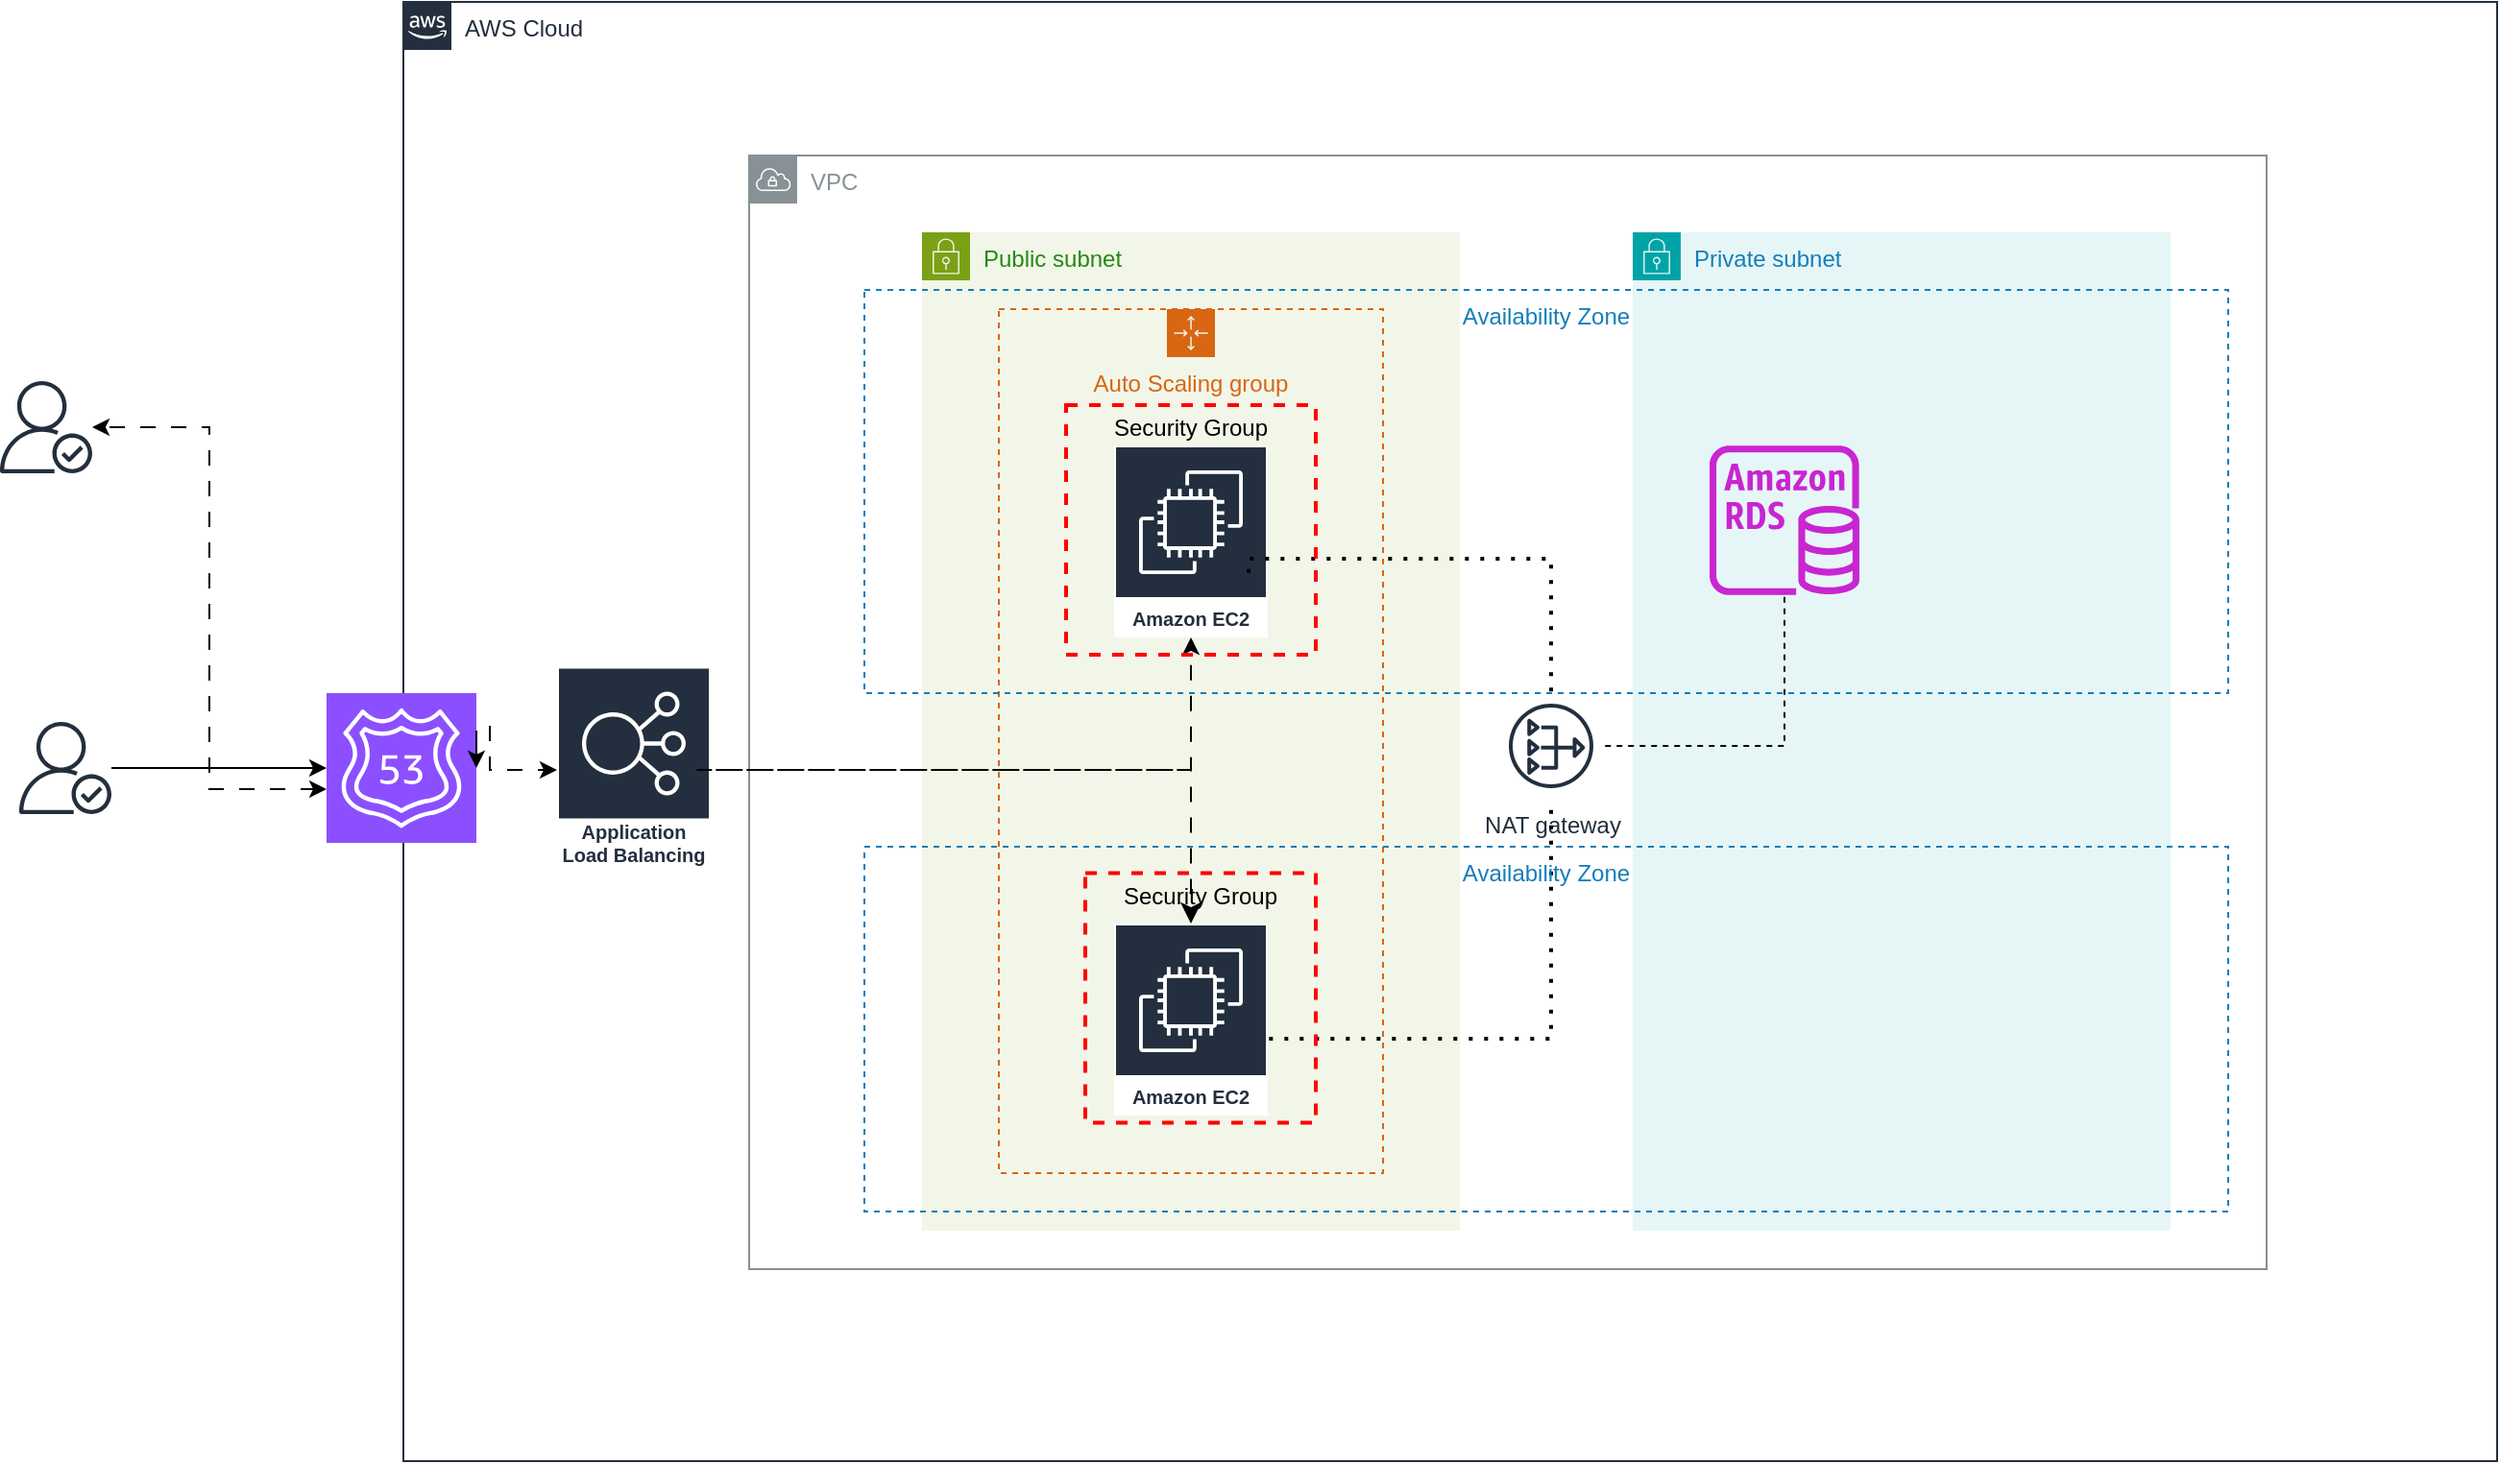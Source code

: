 <mxfile version="24.0.2" type="github">
  <diagram name="Page-1" id="-6b6y5ABlxM_4fnhheDl">
    <mxGraphModel dx="3246" dy="844" grid="1" gridSize="10" guides="1" tooltips="1" connect="1" arrows="1" fold="1" page="1" pageScale="1" pageWidth="1100" pageHeight="850" math="0" shadow="0">
      <root>
        <mxCell id="0" />
        <mxCell id="1" parent="0" />
        <mxCell id="KY4kB758Y9vI2yNSKOHS-4" value="AWS Cloud" style="points=[[0,0],[0.25,0],[0.5,0],[0.75,0],[1,0],[1,0.25],[1,0.5],[1,0.75],[1,1],[0.75,1],[0.5,1],[0.25,1],[0,1],[0,0.75],[0,0.5],[0,0.25]];outlineConnect=0;gradientColor=none;html=1;whiteSpace=wrap;fontSize=12;fontStyle=0;container=1;pointerEvents=0;collapsible=0;recursiveResize=0;shape=mxgraph.aws4.group;grIcon=mxgraph.aws4.group_aws_cloud_alt;strokeColor=#232F3E;fillColor=none;verticalAlign=top;align=left;spacingLeft=30;fontColor=#232F3E;dashed=0;" parent="1" vertex="1">
          <mxGeometry x="10" y="50" width="1090" height="760" as="geometry" />
        </mxCell>
        <mxCell id="KY4kB758Y9vI2yNSKOHS-5" value="VPC" style="sketch=0;outlineConnect=0;gradientColor=none;html=1;whiteSpace=wrap;fontSize=12;fontStyle=0;shape=mxgraph.aws4.group;grIcon=mxgraph.aws4.group_vpc;strokeColor=#879196;fillColor=none;verticalAlign=top;align=left;spacingLeft=30;fontColor=#879196;dashed=0;" parent="KY4kB758Y9vI2yNSKOHS-4" vertex="1">
          <mxGeometry x="180" y="80" width="790" height="580" as="geometry" />
        </mxCell>
        <mxCell id="KY4kB758Y9vI2yNSKOHS-7" value="Private subnet" style="points=[[0,0],[0.25,0],[0.5,0],[0.75,0],[1,0],[1,0.25],[1,0.5],[1,0.75],[1,1],[0.75,1],[0.5,1],[0.25,1],[0,1],[0,0.75],[0,0.5],[0,0.25]];outlineConnect=0;gradientColor=none;html=1;whiteSpace=wrap;fontSize=12;fontStyle=0;container=1;pointerEvents=0;collapsible=0;recursiveResize=0;shape=mxgraph.aws4.group;grIcon=mxgraph.aws4.group_security_group;grStroke=0;strokeColor=#00A4A6;fillColor=#E6F6F7;verticalAlign=top;align=left;spacingLeft=30;fontColor=#147EBA;dashed=0;" parent="KY4kB758Y9vI2yNSKOHS-4" vertex="1">
          <mxGeometry x="640" y="120" width="280" height="520" as="geometry" />
        </mxCell>
        <mxCell id="KY4kB758Y9vI2yNSKOHS-8" value="Public subnet" style="points=[[0,0],[0.25,0],[0.5,0],[0.75,0],[1,0],[1,0.25],[1,0.5],[1,0.75],[1,1],[0.75,1],[0.5,1],[0.25,1],[0,1],[0,0.75],[0,0.5],[0,0.25]];outlineConnect=0;gradientColor=none;html=1;whiteSpace=wrap;fontSize=12;fontStyle=0;container=1;pointerEvents=0;collapsible=0;recursiveResize=0;shape=mxgraph.aws4.group;grIcon=mxgraph.aws4.group_security_group;grStroke=0;strokeColor=#7AA116;fillColor=#F2F6E8;verticalAlign=top;align=left;spacingLeft=30;fontColor=#248814;dashed=0;" parent="KY4kB758Y9vI2yNSKOHS-4" vertex="1">
          <mxGeometry x="270" y="120" width="280" height="520" as="geometry" />
        </mxCell>
        <mxCell id="KY4kB758Y9vI2yNSKOHS-9" value="Auto Scaling group" style="points=[[0,0],[0.25,0],[0.5,0],[0.75,0],[1,0],[1,0.25],[1,0.5],[1,0.75],[1,1],[0.75,1],[0.5,1],[0.25,1],[0,1],[0,0.75],[0,0.5],[0,0.25]];outlineConnect=0;gradientColor=none;html=1;whiteSpace=wrap;fontSize=12;fontStyle=0;container=1;pointerEvents=0;collapsible=0;recursiveResize=0;shape=mxgraph.aws4.groupCenter;grIcon=mxgraph.aws4.group_auto_scaling_group;grStroke=1;strokeColor=#D86613;fillColor=none;verticalAlign=top;align=center;fontColor=#D86613;dashed=1;spacingTop=25;" parent="KY4kB758Y9vI2yNSKOHS-8" vertex="1">
          <mxGeometry x="40" y="40" width="200" height="450" as="geometry" />
        </mxCell>
        <mxCell id="KY4kB758Y9vI2yNSKOHS-19" value="NAT gateway" style="sketch=0;outlineConnect=0;fontColor=#232F3E;gradientColor=none;strokeColor=#232F3E;fillColor=#ffffff;dashed=0;verticalLabelPosition=bottom;verticalAlign=top;align=center;html=1;fontSize=12;fontStyle=0;aspect=fixed;shape=mxgraph.aws4.resourceIcon;resIcon=mxgraph.aws4.nat_gateway;" parent="KY4kB758Y9vI2yNSKOHS-4" vertex="1">
          <mxGeometry x="570" y="360" width="55" height="55" as="geometry" />
        </mxCell>
        <mxCell id="KY4kB758Y9vI2yNSKOHS-17" value="" style="sketch=0;outlineConnect=0;fontColor=#232F3E;gradientColor=none;fillColor=#C925D1;strokeColor=none;dashed=0;verticalLabelPosition=bottom;verticalAlign=top;align=center;html=1;fontSize=12;fontStyle=0;aspect=fixed;pointerEvents=1;shape=mxgraph.aws4.rds_instance;" parent="KY4kB758Y9vI2yNSKOHS-4" vertex="1">
          <mxGeometry x="680" y="231" width="78" height="78" as="geometry" />
        </mxCell>
        <mxCell id="KY4kB758Y9vI2yNSKOHS-21" value="Application Load Balancing" style="sketch=0;outlineConnect=0;fontColor=#232F3E;gradientColor=none;strokeColor=#ffffff;fillColor=#232F3E;dashed=0;verticalLabelPosition=middle;verticalAlign=bottom;align=center;html=1;whiteSpace=wrap;fontSize=10;fontStyle=1;spacing=3;shape=mxgraph.aws4.productIcon;prIcon=mxgraph.aws4.elastic_load_balancing;" parent="KY4kB758Y9vI2yNSKOHS-4" vertex="1">
          <mxGeometry x="80" y="346.25" width="80" height="107.5" as="geometry" />
        </mxCell>
        <mxCell id="KY4kB758Y9vI2yNSKOHS-41" value="" style="endArrow=classic;html=1;rounded=0;flowAnimation=1;shadow=0;textShadow=0;edgeStyle=elbowEdgeStyle;" parent="KY4kB758Y9vI2yNSKOHS-4" target="KY4kB758Y9vI2yNSKOHS-21" edge="1">
          <mxGeometry width="50" height="50" relative="1" as="geometry">
            <mxPoint x="10.366" y="377.001" as="sourcePoint" />
            <mxPoint x="54.556" y="220" as="targetPoint" />
          </mxGeometry>
        </mxCell>
        <mxCell id="KY4kB758Y9vI2yNSKOHS-46" value="" style="endArrow=classic;html=1;rounded=0;edgeStyle=elbowEdgeStyle;elbow=vertical;flowAnimation=1;shadow=0;textShadow=0;" parent="KY4kB758Y9vI2yNSKOHS-4" target="KY4kB758Y9vI2yNSKOHS-10" edge="1">
          <mxGeometry width="50" height="50" relative="1" as="geometry">
            <mxPoint x="150" y="400" as="sourcePoint" />
            <mxPoint x="200" y="350" as="targetPoint" />
            <Array as="points">
              <mxPoint x="280" y="400" />
            </Array>
          </mxGeometry>
        </mxCell>
        <mxCell id="KY4kB758Y9vI2yNSKOHS-10" value="Amazon EC2" style="sketch=0;outlineConnect=0;fontColor=#232F3E;gradientColor=none;strokeColor=#ffffff;fillColor=#232F3E;dashed=0;verticalLabelPosition=middle;verticalAlign=bottom;align=center;html=1;whiteSpace=wrap;fontSize=10;fontStyle=1;spacing=3;shape=mxgraph.aws4.productIcon;prIcon=mxgraph.aws4.ec2;" parent="KY4kB758Y9vI2yNSKOHS-4" vertex="1">
          <mxGeometry x="370" y="231" width="80" height="100" as="geometry" />
        </mxCell>
        <mxCell id="KY4kB758Y9vI2yNSKOHS-48" value="" style="endArrow=none;dashed=1;html=1;dashPattern=1 3;strokeWidth=2;rounded=0;edgeStyle=elbowEdgeStyle;elbow=vertical;flowAnimation=1;shadow=0;textShadow=0;" parent="KY4kB758Y9vI2yNSKOHS-4" target="KY4kB758Y9vI2yNSKOHS-19" edge="1">
          <mxGeometry width="50" height="50" relative="1" as="geometry">
            <mxPoint x="440" y="300" as="sourcePoint" />
            <mxPoint x="490" y="250" as="targetPoint" />
            <Array as="points">
              <mxPoint x="520" y="290" />
            </Array>
          </mxGeometry>
        </mxCell>
        <mxCell id="KY4kB758Y9vI2yNSKOHS-51" value="" style="endArrow=none;dashed=1;html=1;dashPattern=1 3;strokeWidth=2;rounded=0;edgeStyle=orthogonalEdgeStyle;elbow=vertical;exitX=0.875;exitY=0.6;exitDx=0;exitDy=0;exitPerimeter=0;flowAnimation=1;shadow=0;textShadow=0;" parent="KY4kB758Y9vI2yNSKOHS-4" source="KY4kB758Y9vI2yNSKOHS-11" target="KY4kB758Y9vI2yNSKOHS-19" edge="1">
          <mxGeometry width="50" height="50" relative="1" as="geometry">
            <mxPoint x="450" y="500" as="sourcePoint" />
            <mxPoint x="500" y="450" as="targetPoint" />
          </mxGeometry>
        </mxCell>
        <mxCell id="KY4kB758Y9vI2yNSKOHS-52" value="" style="endArrow=none;dashed=1;html=1;rounded=0;edgeStyle=orthogonalEdgeStyle;elbow=vertical;flowAnimation=1;shadow=0;textShadow=0;" parent="KY4kB758Y9vI2yNSKOHS-4" source="KY4kB758Y9vI2yNSKOHS-19" target="KY4kB758Y9vI2yNSKOHS-17" edge="1">
          <mxGeometry width="50" height="50" relative="1" as="geometry">
            <mxPoint x="600" y="420" as="sourcePoint" />
            <mxPoint x="650" y="370" as="targetPoint" />
            <Array as="points">
              <mxPoint x="719" y="388" />
            </Array>
          </mxGeometry>
        </mxCell>
        <mxCell id="KY4kB758Y9vI2yNSKOHS-53" value="Security Group" style="fontStyle=0;verticalAlign=top;align=center;spacingTop=-2;fillColor=none;rounded=0;whiteSpace=wrap;html=1;strokeColor=#FF0000;strokeWidth=2;dashed=1;container=1;collapsible=0;expand=0;recursiveResize=0;" parent="KY4kB758Y9vI2yNSKOHS-4" vertex="1">
          <mxGeometry x="345" y="210" width="130" height="130" as="geometry" />
        </mxCell>
        <mxCell id="KY4kB758Y9vI2yNSKOHS-11" value="Amazon EC2" style="sketch=0;outlineConnect=0;fontColor=#232F3E;gradientColor=none;strokeColor=#ffffff;fillColor=#232F3E;dashed=0;verticalLabelPosition=middle;verticalAlign=bottom;align=center;html=1;whiteSpace=wrap;fontSize=10;fontStyle=1;spacing=3;shape=mxgraph.aws4.productIcon;prIcon=mxgraph.aws4.ec2;" parent="KY4kB758Y9vI2yNSKOHS-4" vertex="1">
          <mxGeometry x="370" y="480" width="80" height="100" as="geometry" />
        </mxCell>
        <mxCell id="KY4kB758Y9vI2yNSKOHS-54" value="Security Group" style="fontStyle=0;verticalAlign=top;align=center;spacingTop=-2;fillColor=none;rounded=0;whiteSpace=wrap;html=1;strokeColor=#FF0000;strokeWidth=2;dashed=1;container=1;collapsible=0;expand=0;recursiveResize=0;" parent="KY4kB758Y9vI2yNSKOHS-4" vertex="1">
          <mxGeometry x="355" y="453.75" width="120" height="130" as="geometry" />
        </mxCell>
        <mxCell id="KY4kB758Y9vI2yNSKOHS-12" value="Availability Zone" style="fillColor=none;strokeColor=#147EBA;dashed=1;verticalAlign=top;fontStyle=0;fontColor=#147EBA;whiteSpace=wrap;html=1;rounded=0;glass=0;shadow=0;textShadow=0;" parent="KY4kB758Y9vI2yNSKOHS-4" vertex="1">
          <mxGeometry x="240" y="150" width="710" height="210" as="geometry" />
        </mxCell>
        <mxCell id="KY4kB758Y9vI2yNSKOHS-13" value="Availability Zone" style="fillColor=none;strokeColor=#147EBA;dashed=1;verticalAlign=top;fontStyle=0;fontColor=#147EBA;whiteSpace=wrap;html=1;" parent="KY4kB758Y9vI2yNSKOHS-4" vertex="1">
          <mxGeometry x="240" y="440" width="710" height="190" as="geometry" />
        </mxCell>
        <mxCell id="KY4kB758Y9vI2yNSKOHS-25" value="" style="sketch=0;points=[[0,0,0],[0.25,0,0],[0.5,0,0],[0.75,0,0],[1,0,0],[0,1,0],[0.25,1,0],[0.5,1,0],[0.75,1,0],[1,1,0],[0,0.25,0],[0,0.5,0],[0,0.75,0],[1,0.25,0],[1,0.5,0],[1,0.75,0]];outlineConnect=0;fontColor=#232F3E;fillColor=#8C4FFF;strokeColor=#ffffff;dashed=0;verticalLabelPosition=bottom;verticalAlign=top;align=center;html=1;fontSize=12;fontStyle=0;aspect=fixed;shape=mxgraph.aws4.resourceIcon;resIcon=mxgraph.aws4.route_53;" parent="KY4kB758Y9vI2yNSKOHS-4" vertex="1">
          <mxGeometry x="-40" y="360" width="78" height="78" as="geometry" />
        </mxCell>
        <mxCell id="KY4kB758Y9vI2yNSKOHS-47" value="" style="edgeStyle=segmentEdgeStyle;endArrow=classic;html=1;curved=0;rounded=0;endSize=8;startSize=8;flowAnimation=1;shadow=0;textShadow=0;" parent="KY4kB758Y9vI2yNSKOHS-4" target="KY4kB758Y9vI2yNSKOHS-11" edge="1" source="KY4kB758Y9vI2yNSKOHS-21">
          <mxGeometry width="50" height="50" relative="1" as="geometry">
            <mxPoint x="230" y="390" as="sourcePoint" />
            <mxPoint x="560" y="340" as="targetPoint" />
          </mxGeometry>
        </mxCell>
        <mxCell id="mA-VViVPRPB8goU2IprT-11" style="edgeStyle=orthogonalEdgeStyle;rounded=0;orthogonalLoop=1;jettySize=auto;html=1;exitX=1;exitY=0.25;exitDx=0;exitDy=0;exitPerimeter=0;entryX=1;entryY=0.5;entryDx=0;entryDy=0;entryPerimeter=0;" edge="1" parent="KY4kB758Y9vI2yNSKOHS-4" source="KY4kB758Y9vI2yNSKOHS-25" target="KY4kB758Y9vI2yNSKOHS-25">
          <mxGeometry relative="1" as="geometry" />
        </mxCell>
        <mxCell id="KY4kB758Y9vI2yNSKOHS-23" value="" style="sketch=0;outlineConnect=0;fontColor=#232F3E;gradientColor=none;fillColor=#232F3D;strokeColor=none;dashed=0;verticalLabelPosition=bottom;verticalAlign=top;align=center;html=1;fontSize=12;fontStyle=0;aspect=fixed;pointerEvents=1;shape=mxgraph.aws4.authenticated_user;" parent="1" vertex="1">
          <mxGeometry x="-190" y="425" width="48" height="48" as="geometry" />
        </mxCell>
        <mxCell id="KY4kB758Y9vI2yNSKOHS-24" value="" style="sketch=0;outlineConnect=0;fontColor=#232F3E;gradientColor=none;fillColor=#232F3D;strokeColor=none;dashed=0;verticalLabelPosition=bottom;verticalAlign=top;align=center;html=1;fontSize=12;fontStyle=0;aspect=fixed;pointerEvents=1;shape=mxgraph.aws4.authenticated_user;" parent="1" vertex="1">
          <mxGeometry x="-200" y="247.5" width="48" height="48" as="geometry" />
        </mxCell>
        <mxCell id="KY4kB758Y9vI2yNSKOHS-36" value="" style="endArrow=classic;startArrow=classic;html=1;rounded=0;flowAnimation=1;shadow=0;textShadow=0;edgeStyle=elbowEdgeStyle;" parent="1" source="KY4kB758Y9vI2yNSKOHS-24" edge="1">
          <mxGeometry width="50" height="50" relative="1" as="geometry">
            <mxPoint x="-190" y="390" as="sourcePoint" />
            <mxPoint x="-30" y="460" as="targetPoint" />
          </mxGeometry>
        </mxCell>
        <mxCell id="mA-VViVPRPB8goU2IprT-1" value="" style="endArrow=classic;html=1;rounded=0;entryX=0;entryY=0.5;entryDx=0;entryDy=0;entryPerimeter=0;" edge="1" parent="1" source="KY4kB758Y9vI2yNSKOHS-23" target="KY4kB758Y9vI2yNSKOHS-25">
          <mxGeometry width="50" height="50" relative="1" as="geometry">
            <mxPoint x="-150" y="470" as="sourcePoint" />
            <mxPoint x="-20" y="458.145" as="targetPoint" />
          </mxGeometry>
        </mxCell>
      </root>
    </mxGraphModel>
  </diagram>
</mxfile>
